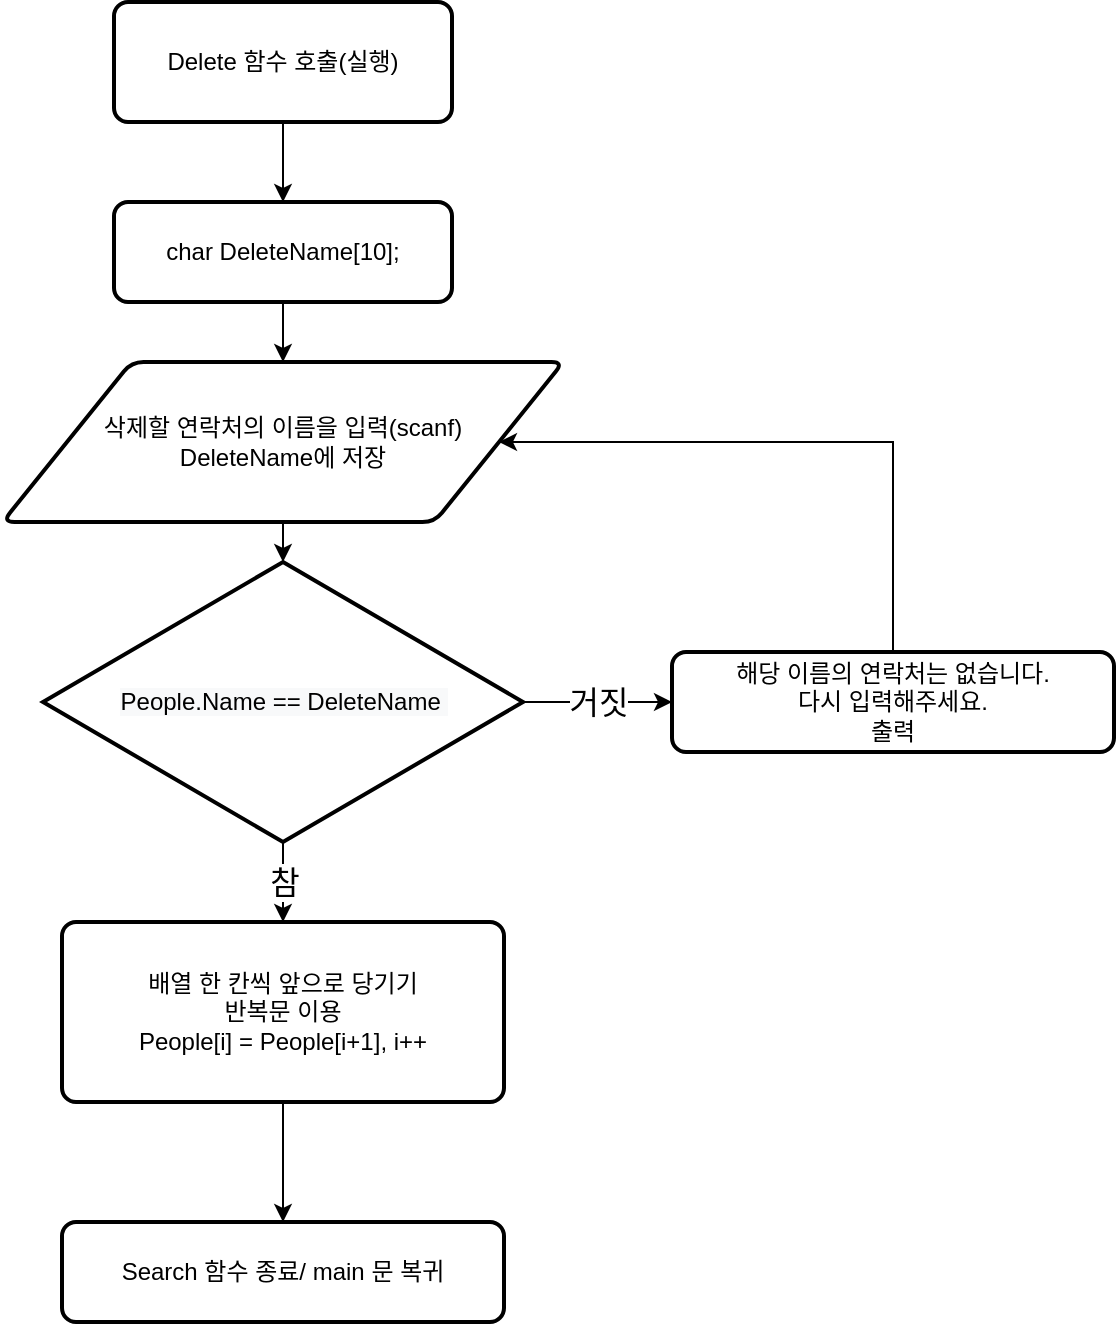 <mxfile version="14.4.2" type="github">
  <diagram id="snMSLyNpEliFtqH8T0_m" name="페이지-1">
    <mxGraphModel dx="803" dy="763" grid="1" gridSize="10" guides="1" tooltips="1" connect="1" arrows="1" fold="1" page="1" pageScale="1" pageWidth="827" pageHeight="1169" math="0" shadow="0">
      <root>
        <mxCell id="0" />
        <mxCell id="1" parent="0" />
        <mxCell id="MicS51efgdV4Yqa2tdts-3" style="edgeStyle=orthogonalEdgeStyle;rounded=0;orthogonalLoop=1;jettySize=auto;html=1;exitX=0.5;exitY=1;exitDx=0;exitDy=0;entryX=0.5;entryY=0;entryDx=0;entryDy=0;" edge="1" parent="1" source="MicS51efgdV4Yqa2tdts-4" target="MicS51efgdV4Yqa2tdts-6">
          <mxGeometry relative="1" as="geometry" />
        </mxCell>
        <mxCell id="MicS51efgdV4Yqa2tdts-4" value="Delete 함수 호출(실행)" style="rounded=1;whiteSpace=wrap;html=1;absoluteArcSize=1;arcSize=14;strokeWidth=2;" vertex="1" parent="1">
          <mxGeometry x="231" y="60" width="169" height="60" as="geometry" />
        </mxCell>
        <mxCell id="MicS51efgdV4Yqa2tdts-5" style="edgeStyle=orthogonalEdgeStyle;rounded=0;orthogonalLoop=1;jettySize=auto;html=1;exitX=0.5;exitY=1;exitDx=0;exitDy=0;entryX=0.5;entryY=0;entryDx=0;entryDy=0;" edge="1" parent="1" source="MicS51efgdV4Yqa2tdts-6" target="MicS51efgdV4Yqa2tdts-8">
          <mxGeometry relative="1" as="geometry" />
        </mxCell>
        <mxCell id="MicS51efgdV4Yqa2tdts-6" value="char DeleteName[10];" style="rounded=1;whiteSpace=wrap;html=1;absoluteArcSize=1;arcSize=14;strokeWidth=2;" vertex="1" parent="1">
          <mxGeometry x="231" y="160" width="169" height="50" as="geometry" />
        </mxCell>
        <mxCell id="MicS51efgdV4Yqa2tdts-7" style="edgeStyle=orthogonalEdgeStyle;rounded=0;orthogonalLoop=1;jettySize=auto;html=1;exitX=0.5;exitY=1;exitDx=0;exitDy=0;entryX=0.5;entryY=0;entryDx=0;entryDy=0;entryPerimeter=0;" edge="1" parent="1" source="MicS51efgdV4Yqa2tdts-8" target="MicS51efgdV4Yqa2tdts-15">
          <mxGeometry relative="1" as="geometry" />
        </mxCell>
        <mxCell id="MicS51efgdV4Yqa2tdts-8" value="삭제할 연락처의 이름을 입력(scanf)&lt;br&gt;DeleteName에 저장" style="shape=parallelogram;html=1;strokeWidth=2;perimeter=parallelogramPerimeter;whiteSpace=wrap;rounded=1;arcSize=12;size=0.23;" vertex="1" parent="1">
          <mxGeometry x="175.25" y="240" width="280.5" height="80" as="geometry" />
        </mxCell>
        <mxCell id="MicS51efgdV4Yqa2tdts-9" style="edgeStyle=orthogonalEdgeStyle;rounded=0;orthogonalLoop=1;jettySize=auto;html=1;exitX=0.5;exitY=1;exitDx=0;exitDy=0;entryX=0.5;entryY=0;entryDx=0;entryDy=0;" edge="1" parent="1" source="MicS51efgdV4Yqa2tdts-10" target="MicS51efgdV4Yqa2tdts-16">
          <mxGeometry relative="1" as="geometry" />
        </mxCell>
        <mxCell id="MicS51efgdV4Yqa2tdts-10" value="배열 한 칸씩 앞으로 당기기&lt;br&gt;반복문 이용&lt;br&gt;People[i] = People[i+1], i++" style="rounded=1;whiteSpace=wrap;html=1;absoluteArcSize=1;arcSize=14;strokeWidth=2;" vertex="1" parent="1">
          <mxGeometry x="205" y="520" width="221" height="90" as="geometry" />
        </mxCell>
        <mxCell id="MicS51efgdV4Yqa2tdts-11" style="edgeStyle=orthogonalEdgeStyle;rounded=0;orthogonalLoop=1;jettySize=auto;html=1;entryX=1;entryY=0.5;entryDx=0;entryDy=0;fontSize=16;" edge="1" parent="1" source="MicS51efgdV4Yqa2tdts-12" target="MicS51efgdV4Yqa2tdts-8">
          <mxGeometry relative="1" as="geometry">
            <Array as="points">
              <mxPoint x="621" y="280" />
            </Array>
          </mxGeometry>
        </mxCell>
        <mxCell id="MicS51efgdV4Yqa2tdts-12" value="해당 이름의 연락처는 없습니다.&lt;br&gt;다시 입력해주세요.&lt;br&gt;출력" style="rounded=1;whiteSpace=wrap;html=1;absoluteArcSize=1;arcSize=14;strokeWidth=2;" vertex="1" parent="1">
          <mxGeometry x="510" y="385" width="221" height="50" as="geometry" />
        </mxCell>
        <mxCell id="MicS51efgdV4Yqa2tdts-13" value="참" style="edgeStyle=orthogonalEdgeStyle;rounded=0;orthogonalLoop=1;jettySize=auto;html=1;exitX=0.5;exitY=1;exitDx=0;exitDy=0;exitPerimeter=0;entryX=0.5;entryY=0;entryDx=0;entryDy=0;fontSize=16;" edge="1" parent="1" source="MicS51efgdV4Yqa2tdts-15" target="MicS51efgdV4Yqa2tdts-10">
          <mxGeometry relative="1" as="geometry" />
        </mxCell>
        <mxCell id="MicS51efgdV4Yqa2tdts-14" value="거짓" style="edgeStyle=orthogonalEdgeStyle;rounded=0;orthogonalLoop=1;jettySize=auto;html=1;exitX=1;exitY=0.5;exitDx=0;exitDy=0;exitPerimeter=0;fontSize=16;" edge="1" parent="1" source="MicS51efgdV4Yqa2tdts-15" target="MicS51efgdV4Yqa2tdts-12">
          <mxGeometry relative="1" as="geometry" />
        </mxCell>
        <mxCell id="MicS51efgdV4Yqa2tdts-15" value="&lt;span style=&quot;color: rgb(0 , 0 , 0) ; font-family: &amp;#34;helvetica&amp;#34; ; font-size: 12px ; font-style: normal ; font-weight: 400 ; letter-spacing: normal ; text-align: center ; text-indent: 0px ; text-transform: none ; word-spacing: 0px ; background-color: rgb(248 , 249 , 250) ; display: inline ; float: none&quot;&gt;People.Name == DeleteName&amp;nbsp;&lt;/span&gt;" style="strokeWidth=2;html=1;shape=mxgraph.flowchart.decision;whiteSpace=wrap;" vertex="1" parent="1">
          <mxGeometry x="195.5" y="340" width="240" height="140" as="geometry" />
        </mxCell>
        <mxCell id="MicS51efgdV4Yqa2tdts-16" value="Search 함수 종료/ main 문 복귀" style="rounded=1;whiteSpace=wrap;html=1;absoluteArcSize=1;arcSize=14;strokeWidth=2;" vertex="1" parent="1">
          <mxGeometry x="205" y="670" width="221" height="50" as="geometry" />
        </mxCell>
      </root>
    </mxGraphModel>
  </diagram>
</mxfile>
